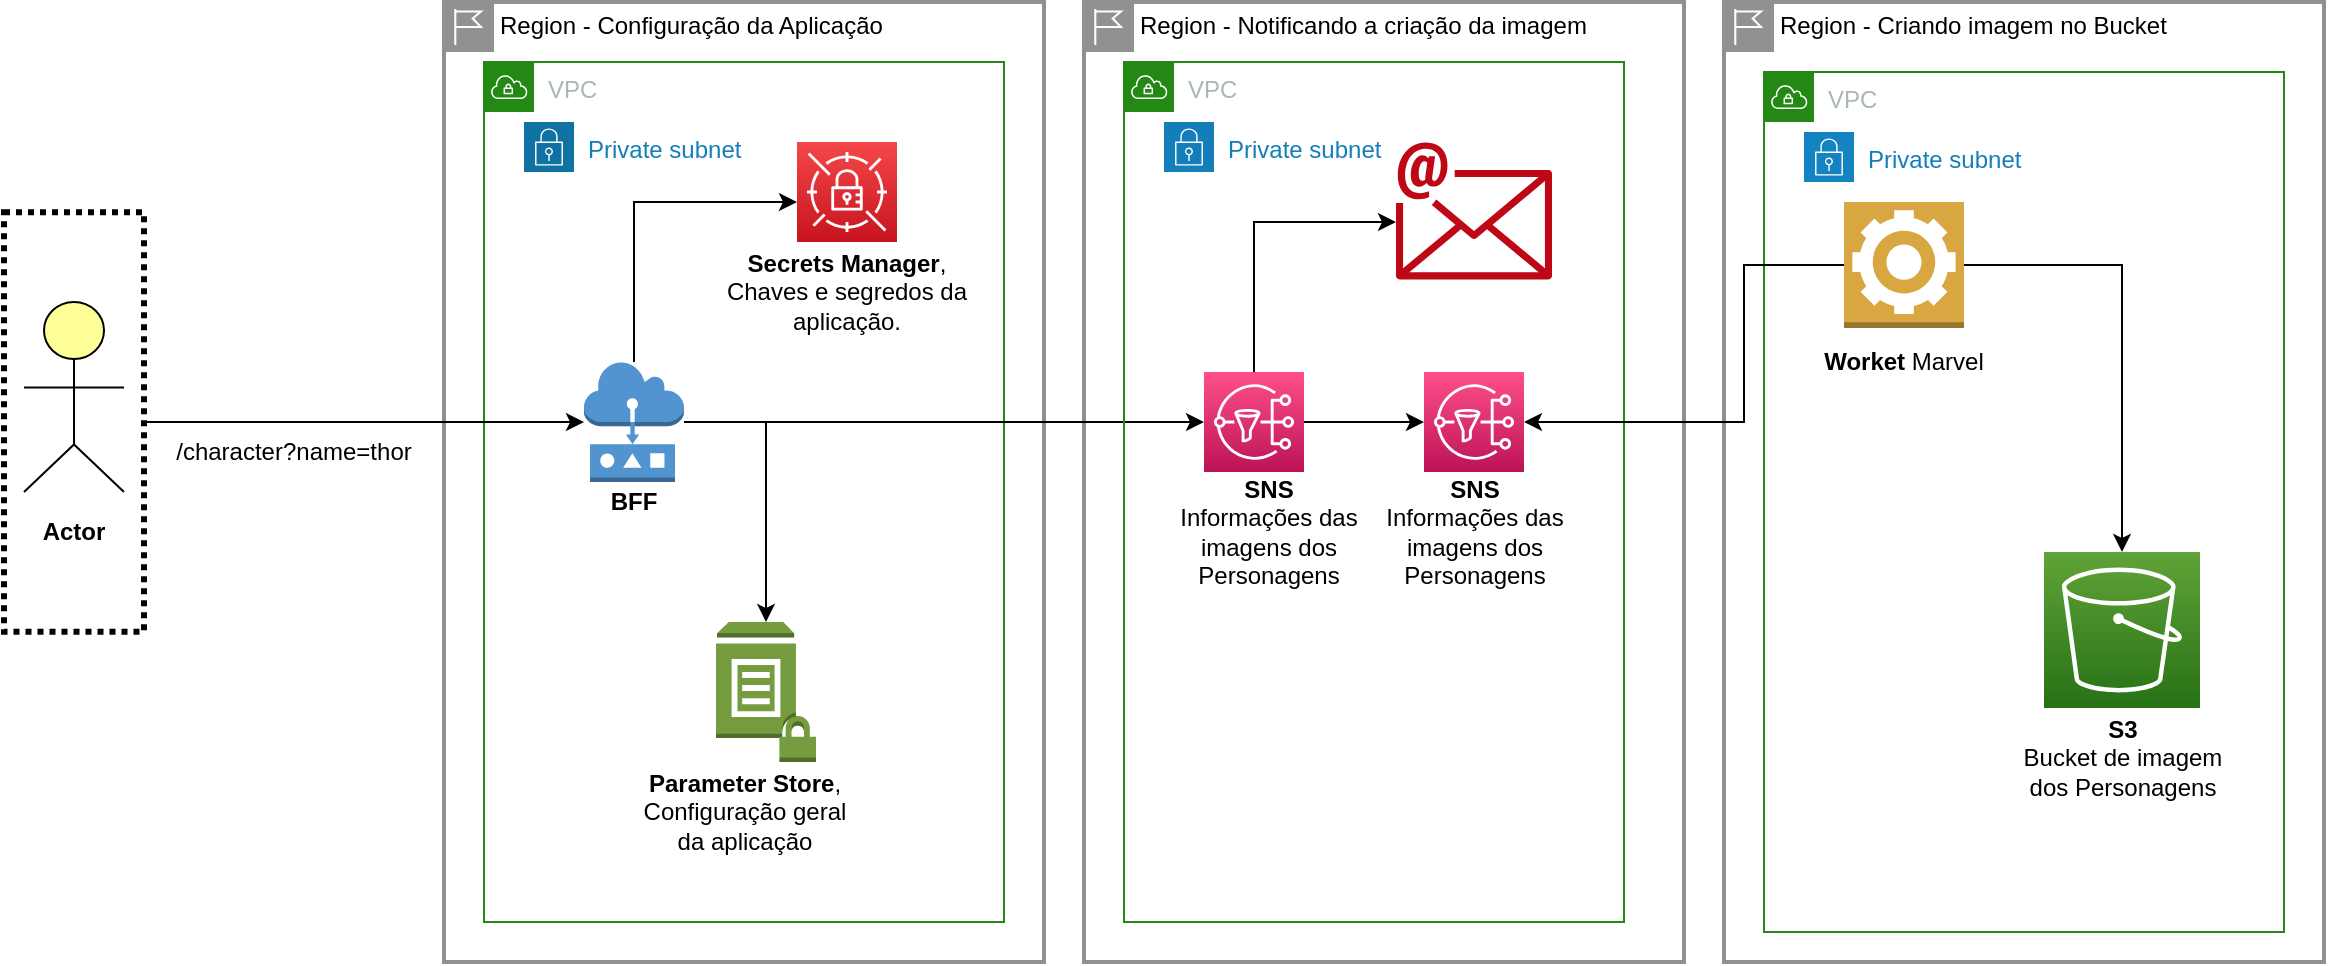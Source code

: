 <mxfile version="17.1.3" type="device"><diagram id="Lgu7WtO4uY4OJxa4ylz0" name="Herois"><mxGraphModel dx="2249" dy="754" grid="1" gridSize="10" guides="1" tooltips="1" connect="1" arrows="1" fold="1" page="1" pageScale="1" pageWidth="827" pageHeight="1169" math="0" shadow="0"><root><mxCell id="0"/><mxCell id="1" parent="0"/><mxCell id="Rjbea1kq0XmsQ_LJ6UyG-1" value="Region - Configuração da Aplicação" style="shape=mxgraph.ibm.box;prType=region;fontStyle=0;verticalAlign=top;align=left;spacingLeft=32;spacingTop=4;fillColor=none;rounded=0;whiteSpace=wrap;html=1;strokeColor=#919191;strokeWidth=2;dashed=0;container=1;spacing=-4;collapsible=0;expand=0;recursiveResize=0;" vertex="1" parent="1"><mxGeometry x="80" y="120" width="300" height="480" as="geometry"/></mxCell><mxCell id="Rjbea1kq0XmsQ_LJ6UyG-4" value="VPC" style="points=[[0,0],[0.25,0],[0.5,0],[0.75,0],[1,0],[1,0.25],[1,0.5],[1,0.75],[1,1],[0.75,1],[0.5,1],[0.25,1],[0,1],[0,0.75],[0,0.5],[0,0.25]];outlineConnect=0;gradientColor=none;html=1;whiteSpace=wrap;fontSize=12;fontStyle=0;container=1;pointerEvents=0;collapsible=0;recursiveResize=0;shape=mxgraph.aws4.group;grIcon=mxgraph.aws4.group_vpc;strokeColor=#248814;fillColor=none;verticalAlign=top;align=left;spacingLeft=30;fontColor=#AAB7B8;dashed=0;" vertex="1" parent="Rjbea1kq0XmsQ_LJ6UyG-1"><mxGeometry x="20" y="30" width="260" height="430" as="geometry"/></mxCell><mxCell id="Rjbea1kq0XmsQ_LJ6UyG-6" value="" style="sketch=0;points=[[0,0,0],[0.25,0,0],[0.5,0,0],[0.75,0,0],[1,0,0],[0,1,0],[0.25,1,0],[0.5,1,0],[0.75,1,0],[1,1,0],[0,0.25,0],[0,0.5,0],[0,0.75,0],[1,0.25,0],[1,0.5,0],[1,0.75,0]];outlineConnect=0;fontColor=#232F3E;gradientColor=#F54749;gradientDirection=north;fillColor=#C7131F;strokeColor=#ffffff;dashed=0;verticalLabelPosition=bottom;verticalAlign=top;align=center;html=1;fontSize=12;fontStyle=0;aspect=fixed;shape=mxgraph.aws4.resourceIcon;resIcon=mxgraph.aws4.secrets_manager;" vertex="1" parent="Rjbea1kq0XmsQ_LJ6UyG-4"><mxGeometry x="156.5" y="40" width="50" height="50" as="geometry"/></mxCell><mxCell id="Rjbea1kq0XmsQ_LJ6UyG-17" style="edgeStyle=orthogonalEdgeStyle;rounded=0;orthogonalLoop=1;jettySize=auto;html=1;" edge="1" parent="Rjbea1kq0XmsQ_LJ6UyG-4" source="Rjbea1kq0XmsQ_LJ6UyG-8" target="Rjbea1kq0XmsQ_LJ6UyG-6"><mxGeometry relative="1" as="geometry"><Array as="points"><mxPoint x="75" y="70"/></Array></mxGeometry></mxCell><mxCell id="Rjbea1kq0XmsQ_LJ6UyG-19" style="edgeStyle=orthogonalEdgeStyle;rounded=0;orthogonalLoop=1;jettySize=auto;html=1;" edge="1" parent="Rjbea1kq0XmsQ_LJ6UyG-4" source="Rjbea1kq0XmsQ_LJ6UyG-8" target="Rjbea1kq0XmsQ_LJ6UyG-12"><mxGeometry relative="1" as="geometry"/></mxCell><mxCell id="Rjbea1kq0XmsQ_LJ6UyG-8" value="" style="outlineConnect=0;dashed=0;verticalLabelPosition=bottom;verticalAlign=top;align=center;html=1;shape=mxgraph.aws3.actuator;fillColor=#5294CF;gradientColor=none;" vertex="1" parent="Rjbea1kq0XmsQ_LJ6UyG-4"><mxGeometry x="50" y="150" width="50" height="60" as="geometry"/></mxCell><mxCell id="Rjbea1kq0XmsQ_LJ6UyG-9" value="&lt;b&gt;Secrets Manager&lt;/b&gt;, Chaves e segredos da aplicação." style="text;html=1;strokeColor=none;fillColor=none;align=center;verticalAlign=middle;whiteSpace=wrap;rounded=0;" vertex="1" parent="Rjbea1kq0XmsQ_LJ6UyG-4"><mxGeometry x="116" y="100" width="131" height="30" as="geometry"/></mxCell><mxCell id="Rjbea1kq0XmsQ_LJ6UyG-10" value="&lt;b&gt;BFF&lt;/b&gt;" style="text;html=1;strokeColor=none;fillColor=none;align=center;verticalAlign=middle;whiteSpace=wrap;rounded=0;" vertex="1" parent="Rjbea1kq0XmsQ_LJ6UyG-4"><mxGeometry x="45" y="205" width="60" height="30" as="geometry"/></mxCell><mxCell id="Rjbea1kq0XmsQ_LJ6UyG-11" style="edgeStyle=orthogonalEdgeStyle;rounded=0;orthogonalLoop=1;jettySize=auto;html=1;exitX=0.5;exitY=1;exitDx=0;exitDy=0;" edge="1" parent="Rjbea1kq0XmsQ_LJ6UyG-4" source="Rjbea1kq0XmsQ_LJ6UyG-9" target="Rjbea1kq0XmsQ_LJ6UyG-9"><mxGeometry relative="1" as="geometry"/></mxCell><mxCell id="Rjbea1kq0XmsQ_LJ6UyG-12" value="" style="outlineConnect=0;dashed=0;verticalLabelPosition=bottom;verticalAlign=top;align=center;html=1;shape=mxgraph.aws3.parameter_store;fillColor=#759C3E;gradientColor=none;" vertex="1" parent="Rjbea1kq0XmsQ_LJ6UyG-4"><mxGeometry x="116" y="280" width="50" height="70" as="geometry"/></mxCell><mxCell id="Rjbea1kq0XmsQ_LJ6UyG-13" value="&lt;b&gt;Parameter Store&lt;/b&gt;, Configuração geral da aplicação" style="text;html=1;strokeColor=none;fillColor=none;align=center;verticalAlign=middle;whiteSpace=wrap;rounded=0;" vertex="1" parent="Rjbea1kq0XmsQ_LJ6UyG-4"><mxGeometry x="74.5" y="360" width="111" height="30" as="geometry"/></mxCell><mxCell id="Rjbea1kq0XmsQ_LJ6UyG-44" value="Private subnet" style="points=[[0,0],[0.25,0],[0.5,0],[0.75,0],[1,0],[1,0.25],[1,0.5],[1,0.75],[1,1],[0.75,1],[0.5,1],[0.25,1],[0,1],[0,0.75],[0,0.5],[0,0.25]];outlineConnect=0;gradientColor=none;html=1;whiteSpace=wrap;fontSize=12;fontStyle=0;container=1;pointerEvents=0;collapsible=0;recursiveResize=0;shape=mxgraph.aws4.group;grIcon=mxgraph.aws4.group_security_group;grStroke=0;strokeColor=#1072A3;fillColor=none;verticalAlign=top;align=left;spacingLeft=30;fontColor=#147EBA;rounded=0;strokeWidth=2;perimeterSpacing=2;" vertex="1" parent="Rjbea1kq0XmsQ_LJ6UyG-4"><mxGeometry x="20" y="30" width="210" height="370" as="geometry"/></mxCell><mxCell id="Rjbea1kq0XmsQ_LJ6UyG-2" value="Region - Notificando a criação da imagem" style="shape=mxgraph.ibm.box;prType=region;fontStyle=0;verticalAlign=top;align=left;spacingLeft=32;spacingTop=4;fillColor=none;rounded=0;whiteSpace=wrap;html=1;strokeColor=#919191;strokeWidth=2;dashed=0;container=1;spacing=-4;collapsible=0;expand=0;recursiveResize=0;" vertex="1" parent="1"><mxGeometry x="400" y="120" width="300" height="480" as="geometry"/></mxCell><mxCell id="Rjbea1kq0XmsQ_LJ6UyG-24" value="" style="sketch=0;outlineConnect=0;fontColor=#232F3E;gradientColor=none;fillColor=#BF0816;strokeColor=none;dashed=0;verticalLabelPosition=bottom;verticalAlign=top;align=center;html=1;fontSize=12;fontStyle=0;aspect=fixed;shape=mxgraph.aws4.email;rounded=0;" vertex="1" parent="Rjbea1kq0XmsQ_LJ6UyG-2"><mxGeometry x="156" y="70" width="78" height="69" as="geometry"/></mxCell><mxCell id="Rjbea1kq0XmsQ_LJ6UyG-31" value="&lt;b&gt;SNS&lt;/b&gt;&lt;br&gt;Informações das imagens dos Personagens" style="text;html=1;strokeColor=none;fillColor=none;align=center;verticalAlign=middle;whiteSpace=wrap;rounded=0;" vertex="1" parent="Rjbea1kq0XmsQ_LJ6UyG-2"><mxGeometry x="128.75" y="250" width="132.5" height="30" as="geometry"/></mxCell><mxCell id="Rjbea1kq0XmsQ_LJ6UyG-30" value="&lt;b&gt;SNS&lt;/b&gt;&lt;br&gt;Informações das imagens dos Personagens" style="text;html=1;strokeColor=none;fillColor=none;align=center;verticalAlign=middle;whiteSpace=wrap;rounded=0;" vertex="1" parent="Rjbea1kq0XmsQ_LJ6UyG-2"><mxGeometry x="30" y="250" width="125" height="30" as="geometry"/></mxCell><mxCell id="Rjbea1kq0XmsQ_LJ6UyG-3" value="Region - Criando imagem no Bucket" style="shape=mxgraph.ibm.box;prType=region;fontStyle=0;verticalAlign=top;align=left;spacingLeft=32;spacingTop=4;fillColor=none;rounded=0;whiteSpace=wrap;html=1;strokeColor=#919191;strokeWidth=2;dashed=0;container=1;spacing=-4;collapsible=0;expand=0;recursiveResize=0;" vertex="1" parent="1"><mxGeometry x="720" y="120" width="300" height="480" as="geometry"/></mxCell><mxCell id="Rjbea1kq0XmsQ_LJ6UyG-43" style="edgeStyle=orthogonalEdgeStyle;rounded=0;orthogonalLoop=1;jettySize=auto;html=1;" edge="1" parent="Rjbea1kq0XmsQ_LJ6UyG-3" source="Rjbea1kq0XmsQ_LJ6UyG-34" target="Rjbea1kq0XmsQ_LJ6UyG-39"><mxGeometry relative="1" as="geometry"/></mxCell><mxCell id="Rjbea1kq0XmsQ_LJ6UyG-34" value="" style="outlineConnect=0;dashed=0;verticalLabelPosition=bottom;verticalAlign=top;align=center;html=1;shape=mxgraph.aws3.worker;fillColor=#D9A741;gradientColor=none;rounded=0;strokeWidth=3;" vertex="1" parent="Rjbea1kq0XmsQ_LJ6UyG-3"><mxGeometry x="60" y="100" width="60" height="63" as="geometry"/></mxCell><mxCell id="Rjbea1kq0XmsQ_LJ6UyG-35" value="VPC" style="points=[[0,0],[0.25,0],[0.5,0],[0.75,0],[1,0],[1,0.25],[1,0.5],[1,0.75],[1,1],[0.75,1],[0.5,1],[0.25,1],[0,1],[0,0.75],[0,0.5],[0,0.25]];outlineConnect=0;gradientColor=none;html=1;whiteSpace=wrap;fontSize=12;fontStyle=0;container=1;pointerEvents=0;collapsible=0;recursiveResize=0;shape=mxgraph.aws4.group;grIcon=mxgraph.aws4.group_vpc;strokeColor=#248814;fillColor=none;verticalAlign=top;align=left;spacingLeft=30;fontColor=#AAB7B8;dashed=0;rounded=0;" vertex="1" parent="Rjbea1kq0XmsQ_LJ6UyG-3"><mxGeometry x="20" y="35" width="260" height="430" as="geometry"/></mxCell><mxCell id="Rjbea1kq0XmsQ_LJ6UyG-38" value="&lt;b&gt;Worket&lt;/b&gt; Marvel" style="text;html=1;strokeColor=none;fillColor=none;align=center;verticalAlign=middle;whiteSpace=wrap;rounded=0;" vertex="1" parent="Rjbea1kq0XmsQ_LJ6UyG-35"><mxGeometry x="20" y="130" width="100" height="30" as="geometry"/></mxCell><mxCell id="Rjbea1kq0XmsQ_LJ6UyG-39" value="" style="sketch=0;points=[[0,0,0],[0.25,0,0],[0.5,0,0],[0.75,0,0],[1,0,0],[0,1,0],[0.25,1,0],[0.5,1,0],[0.75,1,0],[1,1,0],[0,0.25,0],[0,0.5,0],[0,0.75,0],[1,0.25,0],[1,0.5,0],[1,0.75,0]];outlineConnect=0;fontColor=#232F3E;gradientColor=#60A337;gradientDirection=north;fillColor=#277116;strokeColor=#ffffff;dashed=0;verticalLabelPosition=bottom;verticalAlign=top;align=center;html=1;fontSize=12;fontStyle=0;aspect=fixed;shape=mxgraph.aws4.resourceIcon;resIcon=mxgraph.aws4.s3;rounded=0;" vertex="1" parent="Rjbea1kq0XmsQ_LJ6UyG-35"><mxGeometry x="140" y="240" width="78" height="78" as="geometry"/></mxCell><mxCell id="Rjbea1kq0XmsQ_LJ6UyG-40" value="&lt;b&gt;S3&lt;/b&gt;&lt;br&gt;Bucket de imagem dos Personagens" style="text;html=1;strokeColor=none;fillColor=none;align=center;verticalAlign=middle;whiteSpace=wrap;rounded=0;" vertex="1" parent="Rjbea1kq0XmsQ_LJ6UyG-35"><mxGeometry x="119.5" y="328" width="119" height="30" as="geometry"/></mxCell><mxCell id="Rjbea1kq0XmsQ_LJ6UyG-46" value="Private subnet" style="points=[[0,0],[0.25,0],[0.5,0],[0.75,0],[1,0],[1,0.25],[1,0.5],[1,0.75],[1,1],[0.75,1],[0.5,1],[0.25,1],[0,1],[0,0.75],[0,0.5],[0,0.25]];outlineConnect=0;gradientColor=none;html=1;whiteSpace=wrap;fontSize=12;fontStyle=0;container=1;pointerEvents=0;collapsible=0;recursiveResize=0;shape=mxgraph.aws4.group;grIcon=mxgraph.aws4.group_security_group;grStroke=0;strokeColor=#1483C2;fillColor=none;verticalAlign=top;align=left;spacingLeft=30;fontColor=#147EBA;dashed=0;rounded=0;strokeWidth=4;perimeterSpacing=6;shadow=0;" vertex="1" parent="Rjbea1kq0XmsQ_LJ6UyG-35"><mxGeometry x="20" y="30" width="220" height="360" as="geometry"/></mxCell><mxCell id="Rjbea1kq0XmsQ_LJ6UyG-14" value="" style="html=1;outlineConnect=0;whiteSpace=wrap;fillColor=#ffff99;verticalLabelPosition=bottom;verticalAlign=top;align=center;shape=mxgraph.archimate3.actor;" vertex="1" parent="1"><mxGeometry x="-130" y="270" width="50" height="95" as="geometry"/></mxCell><mxCell id="Rjbea1kq0XmsQ_LJ6UyG-21" style="edgeStyle=orthogonalEdgeStyle;rounded=0;orthogonalLoop=1;jettySize=auto;html=1;" edge="1" parent="1" source="Rjbea1kq0XmsQ_LJ6UyG-15" target="Rjbea1kq0XmsQ_LJ6UyG-8"><mxGeometry relative="1" as="geometry"/></mxCell><mxCell id="Rjbea1kq0XmsQ_LJ6UyG-15" value="" style="rounded=0;arcSize=10;dashed=1;fillColor=none;gradientColor=none;dashPattern=1 1;strokeWidth=3;" vertex="1" parent="1"><mxGeometry x="-140" y="225.13" width="70" height="209.75" as="geometry"/></mxCell><mxCell id="Rjbea1kq0XmsQ_LJ6UyG-20" value="&lt;b&gt;Actor&lt;/b&gt;" style="text;html=1;strokeColor=none;fillColor=none;align=center;verticalAlign=middle;whiteSpace=wrap;rounded=0;" vertex="1" parent="1"><mxGeometry x="-135" y="370" width="60" height="30" as="geometry"/></mxCell><mxCell id="Rjbea1kq0XmsQ_LJ6UyG-25" value="/character?name=thor" style="text;html=1;strokeColor=none;fillColor=none;align=center;verticalAlign=middle;whiteSpace=wrap;rounded=0;" vertex="1" parent="1"><mxGeometry x="-60" y="330" width="130" height="30" as="geometry"/></mxCell><mxCell id="Rjbea1kq0XmsQ_LJ6UyG-26" style="edgeStyle=orthogonalEdgeStyle;rounded=0;orthogonalLoop=1;jettySize=auto;html=1;entryX=0;entryY=0.5;entryDx=0;entryDy=0;entryPerimeter=0;" edge="1" parent="1" source="Rjbea1kq0XmsQ_LJ6UyG-8" target="Rjbea1kq0XmsQ_LJ6UyG-22"><mxGeometry relative="1" as="geometry"/></mxCell><mxCell id="Rjbea1kq0XmsQ_LJ6UyG-32" value="VPC" style="points=[[0,0],[0.25,0],[0.5,0],[0.75,0],[1,0],[1,0.25],[1,0.5],[1,0.75],[1,1],[0.75,1],[0.5,1],[0.25,1],[0,1],[0,0.75],[0,0.5],[0,0.25]];outlineConnect=0;gradientColor=none;html=1;whiteSpace=wrap;fontSize=12;fontStyle=0;container=1;pointerEvents=0;collapsible=0;recursiveResize=0;shape=mxgraph.aws4.group;grIcon=mxgraph.aws4.group_vpc;strokeColor=#248814;fillColor=none;verticalAlign=top;align=left;spacingLeft=30;fontColor=#AAB7B8;dashed=0;rounded=0;" vertex="1" parent="1"><mxGeometry x="420" y="150" width="250" height="430" as="geometry"/></mxCell><mxCell id="Rjbea1kq0XmsQ_LJ6UyG-22" value="" style="sketch=0;points=[[0,0,0],[0.25,0,0],[0.5,0,0],[0.75,0,0],[1,0,0],[0,1,0],[0.25,1,0],[0.5,1,0],[0.75,1,0],[1,1,0],[0,0.25,0],[0,0.5,0],[0,0.75,0],[1,0.25,0],[1,0.5,0],[1,0.75,0]];outlineConnect=0;fontColor=#232F3E;gradientColor=#FF4F8B;gradientDirection=north;fillColor=#BC1356;strokeColor=#ffffff;dashed=0;verticalLabelPosition=bottom;verticalAlign=top;align=center;html=1;fontSize=12;fontStyle=0;aspect=fixed;shape=mxgraph.aws4.resourceIcon;resIcon=mxgraph.aws4.sns;rounded=0;" vertex="1" parent="Rjbea1kq0XmsQ_LJ6UyG-32"><mxGeometry x="40" y="155" width="50" height="50" as="geometry"/></mxCell><mxCell id="Rjbea1kq0XmsQ_LJ6UyG-23" value="" style="sketch=0;points=[[0,0,0],[0.25,0,0],[0.5,0,0],[0.75,0,0],[1,0,0],[0,1,0],[0.25,1,0],[0.5,1,0],[0.75,1,0],[1,1,0],[0,0.25,0],[0,0.5,0],[0,0.75,0],[1,0.25,0],[1,0.5,0],[1,0.75,0]];outlineConnect=0;fontColor=#232F3E;gradientColor=#FF4F8B;gradientDirection=north;fillColor=#BC1356;strokeColor=#ffffff;dashed=0;verticalLabelPosition=bottom;verticalAlign=top;align=center;html=1;fontSize=12;fontStyle=0;aspect=fixed;shape=mxgraph.aws4.resourceIcon;resIcon=mxgraph.aws4.sns;rounded=0;" vertex="1" parent="Rjbea1kq0XmsQ_LJ6UyG-32"><mxGeometry x="150" y="155" width="50" height="50" as="geometry"/></mxCell><mxCell id="Rjbea1kq0XmsQ_LJ6UyG-27" style="edgeStyle=orthogonalEdgeStyle;rounded=0;orthogonalLoop=1;jettySize=auto;html=1;" edge="1" parent="Rjbea1kq0XmsQ_LJ6UyG-32" source="Rjbea1kq0XmsQ_LJ6UyG-22" target="Rjbea1kq0XmsQ_LJ6UyG-23"><mxGeometry relative="1" as="geometry"/></mxCell><mxCell id="Rjbea1kq0XmsQ_LJ6UyG-45" value="Private subnet" style="points=[[0,0],[0.25,0],[0.5,0],[0.75,0],[1,0],[1,0.25],[1,0.5],[1,0.75],[1,1],[0.75,1],[0.5,1],[0.25,1],[0,1],[0,0.75],[0,0.5],[0,0.25]];outlineConnect=0;gradientColor=none;html=1;whiteSpace=wrap;fontSize=12;fontStyle=0;container=1;pointerEvents=0;collapsible=0;recursiveResize=0;shape=mxgraph.aws4.group;grIcon=mxgraph.aws4.group_security_group;grStroke=0;strokeColor=#147EBA;fillColor=none;verticalAlign=top;align=left;spacingLeft=30;fontColor=#147EBA;dashed=0;rounded=0;" vertex="1" parent="Rjbea1kq0XmsQ_LJ6UyG-32"><mxGeometry x="20" y="30" width="210" height="370" as="geometry"/></mxCell><mxCell id="Rjbea1kq0XmsQ_LJ6UyG-29" style="edgeStyle=orthogonalEdgeStyle;rounded=0;orthogonalLoop=1;jettySize=auto;html=1;" edge="1" parent="1" source="Rjbea1kq0XmsQ_LJ6UyG-22" target="Rjbea1kq0XmsQ_LJ6UyG-24"><mxGeometry relative="1" as="geometry"><Array as="points"><mxPoint x="485" y="230"/></Array></mxGeometry></mxCell><mxCell id="Rjbea1kq0XmsQ_LJ6UyG-41" style="edgeStyle=orthogonalEdgeStyle;rounded=0;orthogonalLoop=1;jettySize=auto;html=1;entryX=1;entryY=0.5;entryDx=0;entryDy=0;entryPerimeter=0;" edge="1" parent="1" source="Rjbea1kq0XmsQ_LJ6UyG-34" target="Rjbea1kq0XmsQ_LJ6UyG-23"><mxGeometry relative="1" as="geometry"><Array as="points"><mxPoint x="730" y="252"/><mxPoint x="730" y="330"/></Array></mxGeometry></mxCell></root></mxGraphModel></diagram></mxfile>